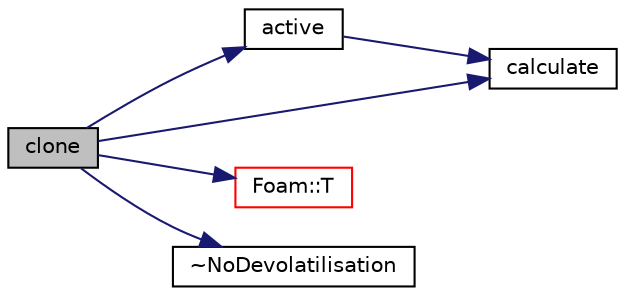 digraph "clone"
{
  bgcolor="transparent";
  edge [fontname="Helvetica",fontsize="10",labelfontname="Helvetica",labelfontsize="10"];
  node [fontname="Helvetica",fontsize="10",shape=record];
  rankdir="LR";
  Node9 [label="clone",height=0.2,width=0.4,color="black", fillcolor="grey75", style="filled", fontcolor="black"];
  Node9 -> Node10 [color="midnightblue",fontsize="10",style="solid",fontname="Helvetica"];
  Node10 [label="active",height=0.2,width=0.4,color="black",URL="$a25461.html#ad9735e23cb0888fb98e1c5893aecff7e",tooltip="Flag to indicate whether model activates devolatilisation model. "];
  Node10 -> Node11 [color="midnightblue",fontsize="10",style="solid",fontname="Helvetica"];
  Node11 [label="calculate",height=0.2,width=0.4,color="black",URL="$a25461.html#aad5735285e9799d56a1158870aab978f",tooltip="Update model. "];
  Node9 -> Node11 [color="midnightblue",fontsize="10",style="solid",fontname="Helvetica"];
  Node9 -> Node12 [color="midnightblue",fontsize="10",style="solid",fontname="Helvetica"];
  Node12 [label="Foam::T",height=0.2,width=0.4,color="red",URL="$a21851.html#ae57fda0abb14bb0944947c463c6e09d4"];
  Node9 -> Node17 [color="midnightblue",fontsize="10",style="solid",fontname="Helvetica"];
  Node17 [label="~NoDevolatilisation",height=0.2,width=0.4,color="black",URL="$a25461.html#a3b139f94b867e6c199c5a667643d9c64",tooltip="Destructor. "];
}
